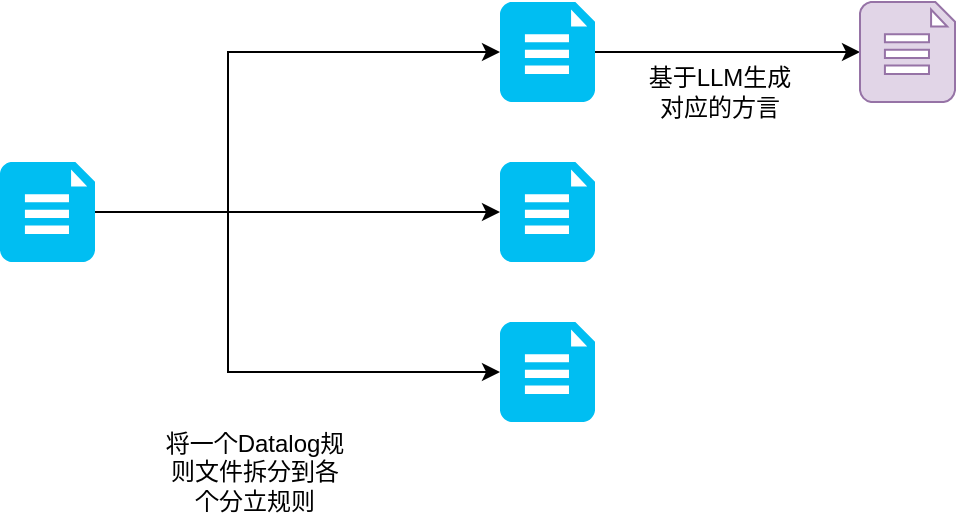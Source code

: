 <mxfile version="22.1.11" type="github">
  <diagram name="第 1 页" id="qbcq0HSddqmyH18pInoi">
    <mxGraphModel dx="954" dy="606" grid="1" gridSize="10" guides="1" tooltips="1" connect="1" arrows="1" fold="1" page="1" pageScale="1" pageWidth="827" pageHeight="1169" math="0" shadow="0">
      <root>
        <mxCell id="0" />
        <mxCell id="1" parent="0" />
        <mxCell id="Vjg9qxUvn2heQVp0XPwC-15" value="" style="edgeStyle=orthogonalEdgeStyle;rounded=0;orthogonalLoop=1;jettySize=auto;html=1;exitX=1;exitY=0.5;exitDx=0;exitDy=0;exitPerimeter=0;" edge="1" parent="1" source="Vjg9qxUvn2heQVp0XPwC-1" target="Vjg9qxUvn2heQVp0XPwC-3">
          <mxGeometry relative="1" as="geometry">
            <Array as="points" />
          </mxGeometry>
        </mxCell>
        <mxCell id="Vjg9qxUvn2heQVp0XPwC-17" value="" style="edgeStyle=orthogonalEdgeStyle;rounded=0;orthogonalLoop=1;jettySize=auto;html=1;entryX=0;entryY=0.5;entryDx=0;entryDy=0;entryPerimeter=0;" edge="1" parent="1" source="Vjg9qxUvn2heQVp0XPwC-1" target="Vjg9qxUvn2heQVp0XPwC-2">
          <mxGeometry relative="1" as="geometry">
            <Array as="points">
              <mxPoint x="144" y="155" />
            </Array>
          </mxGeometry>
        </mxCell>
        <mxCell id="Vjg9qxUvn2heQVp0XPwC-19" value="" style="edgeStyle=orthogonalEdgeStyle;rounded=0;orthogonalLoop=1;jettySize=auto;html=1;entryX=0;entryY=0.5;entryDx=0;entryDy=0;entryPerimeter=0;" edge="1" parent="1" source="Vjg9qxUvn2heQVp0XPwC-1" target="Vjg9qxUvn2heQVp0XPwC-4">
          <mxGeometry relative="1" as="geometry">
            <Array as="points">
              <mxPoint x="144" y="315" />
            </Array>
          </mxGeometry>
        </mxCell>
        <mxCell id="Vjg9qxUvn2heQVp0XPwC-1" value="" style="verticalLabelPosition=bottom;html=1;verticalAlign=top;align=center;strokeColor=none;fillColor=#00BEF2;shape=mxgraph.azure.file_2;pointerEvents=1;" vertex="1" parent="1">
          <mxGeometry x="30" y="210" width="47.5" height="50" as="geometry" />
        </mxCell>
        <mxCell id="Vjg9qxUvn2heQVp0XPwC-13" value="" style="edgeStyle=orthogonalEdgeStyle;rounded=0;orthogonalLoop=1;jettySize=auto;html=1;" edge="1" parent="1" source="Vjg9qxUvn2heQVp0XPwC-2" target="Vjg9qxUvn2heQVp0XPwC-7">
          <mxGeometry relative="1" as="geometry" />
        </mxCell>
        <mxCell id="Vjg9qxUvn2heQVp0XPwC-2" value="" style="verticalLabelPosition=bottom;html=1;verticalAlign=top;align=center;strokeColor=none;fillColor=#00BEF2;shape=mxgraph.azure.file_2;pointerEvents=1;" vertex="1" parent="1">
          <mxGeometry x="280" y="130" width="47.5" height="50" as="geometry" />
        </mxCell>
        <mxCell id="Vjg9qxUvn2heQVp0XPwC-3" value="" style="verticalLabelPosition=bottom;html=1;verticalAlign=top;align=center;strokeColor=none;fillColor=#00BEF2;shape=mxgraph.azure.file_2;pointerEvents=1;" vertex="1" parent="1">
          <mxGeometry x="280" y="210" width="47.5" height="50" as="geometry" />
        </mxCell>
        <mxCell id="Vjg9qxUvn2heQVp0XPwC-4" value="" style="verticalLabelPosition=bottom;html=1;verticalAlign=top;align=center;strokeColor=none;fillColor=#00BEF2;shape=mxgraph.azure.file_2;pointerEvents=1;" vertex="1" parent="1">
          <mxGeometry x="280" y="290" width="47.5" height="50" as="geometry" />
        </mxCell>
        <mxCell id="Vjg9qxUvn2heQVp0XPwC-7" value="" style="verticalLabelPosition=bottom;html=1;verticalAlign=top;align=center;strokeColor=#9673a6;fillColor=#e1d5e7;shape=mxgraph.azure.file_2;pointerEvents=1;" vertex="1" parent="1">
          <mxGeometry x="460" y="130" width="47.5" height="50" as="geometry" />
        </mxCell>
        <mxCell id="Vjg9qxUvn2heQVp0XPwC-6" value="将一个Datalog规则文件拆分到各个分立规则" style="text;html=1;strokeColor=none;fillColor=none;align=center;verticalAlign=middle;whiteSpace=wrap;rounded=0;" vertex="1" parent="1">
          <mxGeometry x="110" y="350" width="95" height="30" as="geometry" />
        </mxCell>
        <mxCell id="Vjg9qxUvn2heQVp0XPwC-21" value="基于LLM生成对应的方言" style="text;html=1;strokeColor=none;fillColor=none;align=center;verticalAlign=middle;whiteSpace=wrap;rounded=0;" vertex="1" parent="1">
          <mxGeometry x="350" y="160" width="80" height="30" as="geometry" />
        </mxCell>
      </root>
    </mxGraphModel>
  </diagram>
</mxfile>
